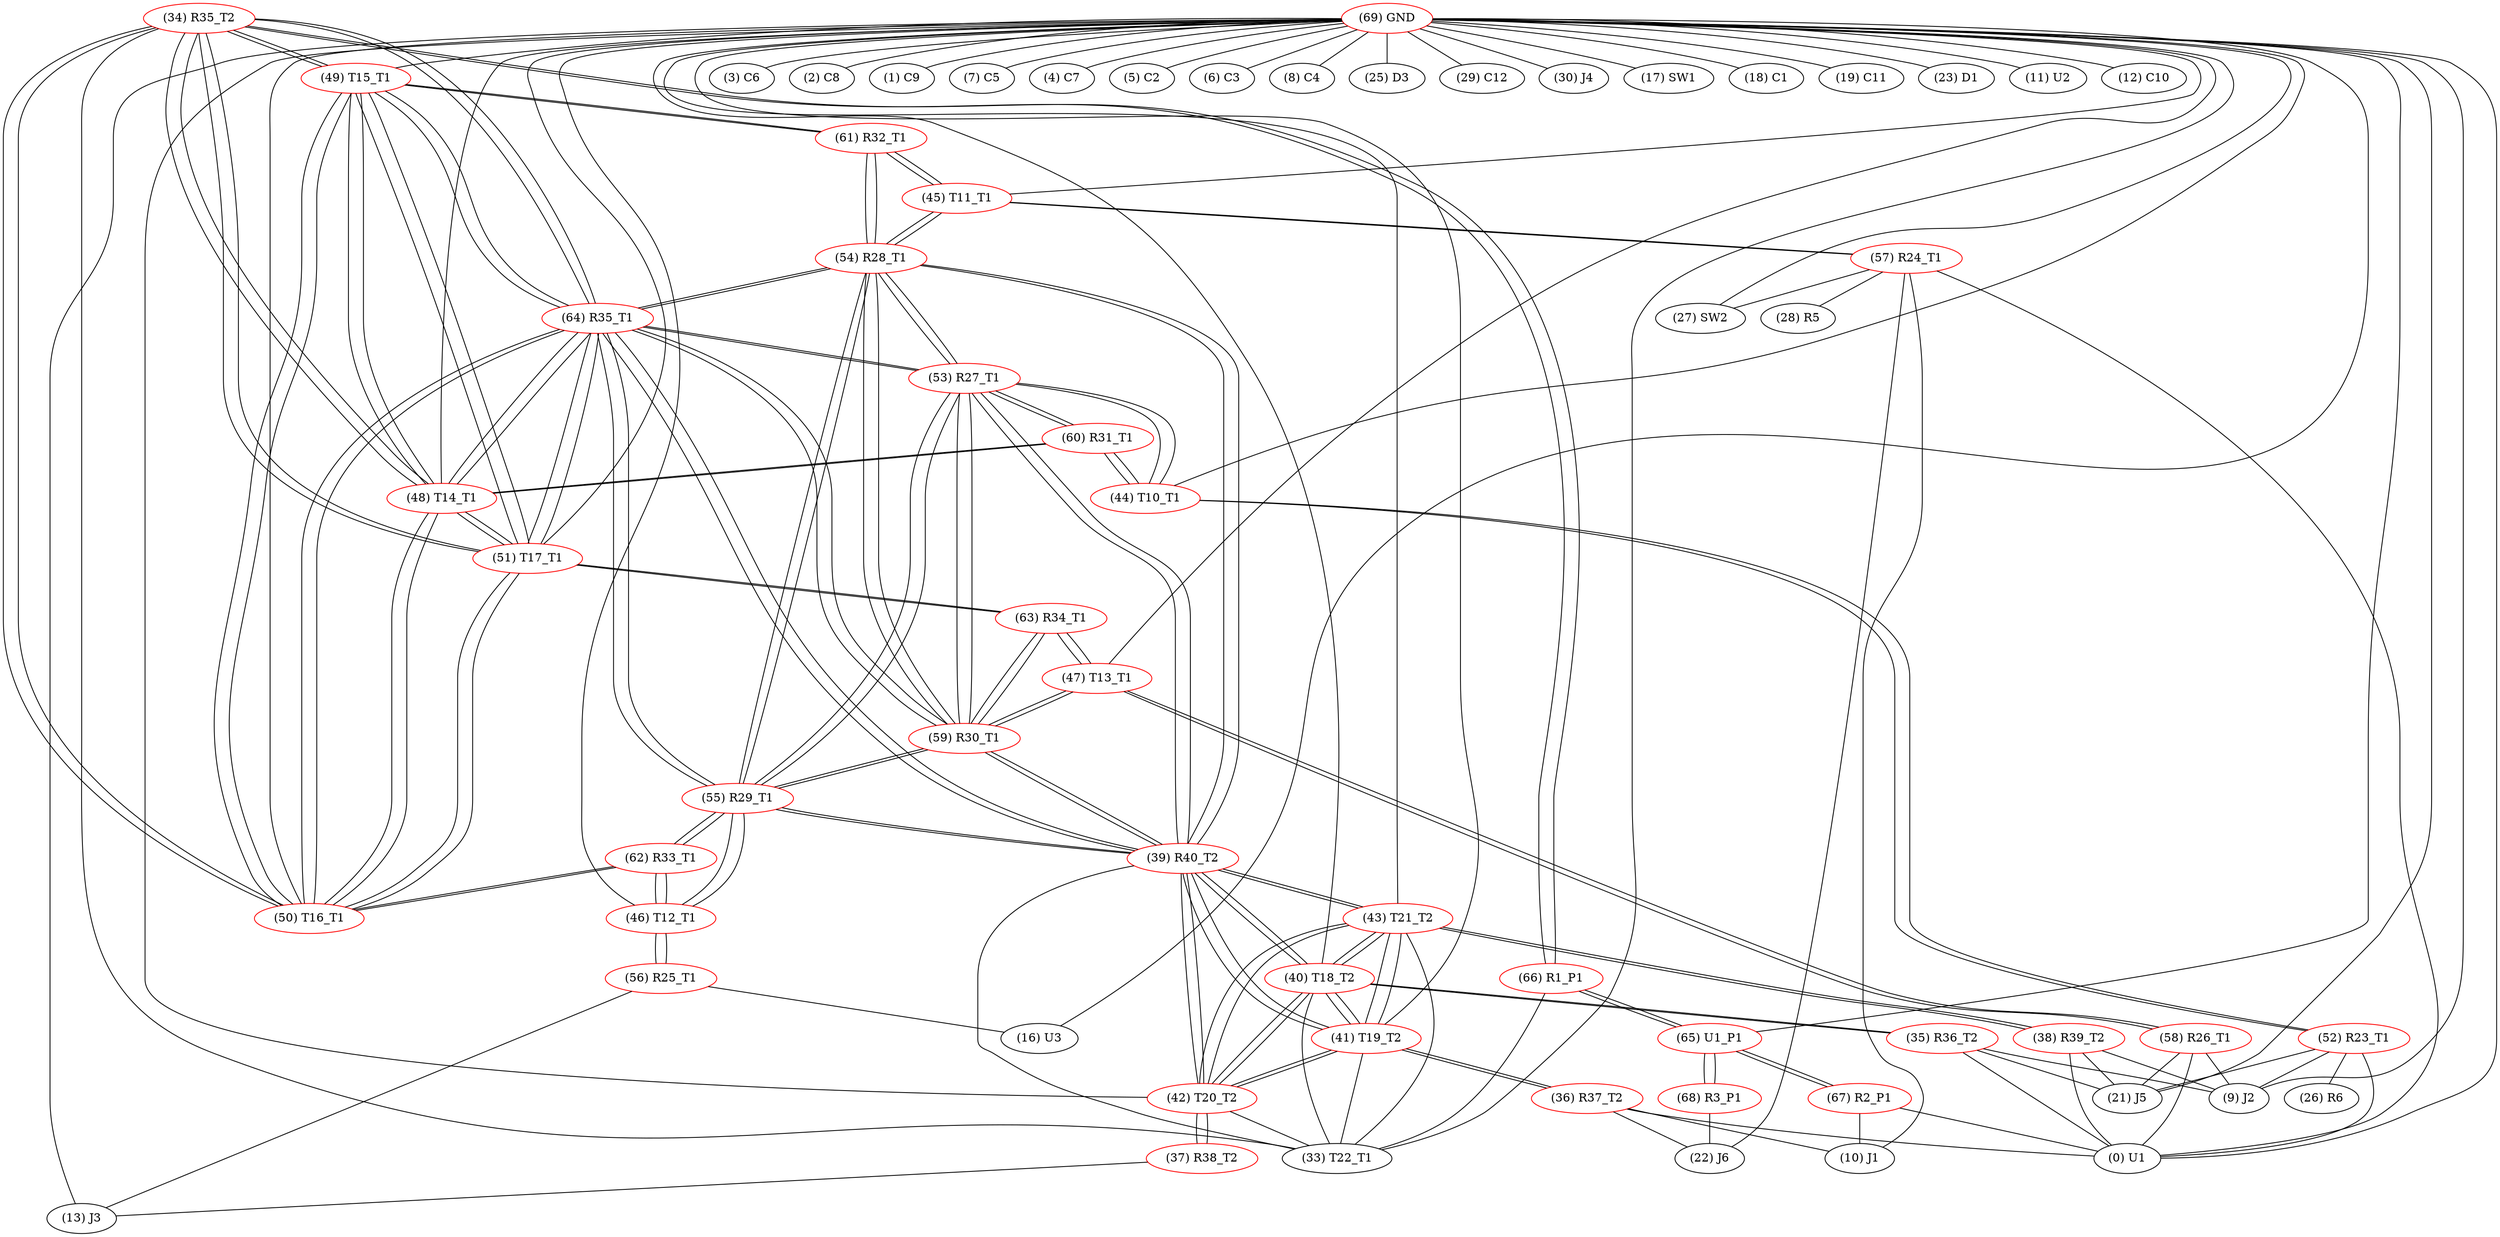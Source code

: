 graph {
	34 [label="(34) R35_T2" color=red]
	49 [label="(49) T15_T1"]
	50 [label="(50) T16_T1"]
	48 [label="(48) T14_T1"]
	51 [label="(51) T17_T1"]
	64 [label="(64) R35_T1"]
	66 [label="(66) R1_P1"]
	33 [label="(33) T22_T1"]
	35 [label="(35) R36_T2" color=red]
	9 [label="(9) J2"]
	21 [label="(21) J5"]
	0 [label="(0) U1"]
	40 [label="(40) T18_T2"]
	36 [label="(36) R37_T2" color=red]
	0 [label="(0) U1"]
	22 [label="(22) J6"]
	10 [label="(10) J1"]
	41 [label="(41) T19_T2"]
	37 [label="(37) R38_T2" color=red]
	13 [label="(13) J3"]
	42 [label="(42) T20_T2"]
	38 [label="(38) R39_T2" color=red]
	9 [label="(9) J2"]
	0 [label="(0) U1"]
	21 [label="(21) J5"]
	43 [label="(43) T21_T2"]
	39 [label="(39) R40_T2" color=red]
	41 [label="(41) T19_T2"]
	42 [label="(42) T20_T2"]
	43 [label="(43) T21_T2"]
	33 [label="(33) T22_T1"]
	40 [label="(40) T18_T2"]
	55 [label="(55) R29_T1"]
	54 [label="(54) R28_T1"]
	59 [label="(59) R30_T1"]
	53 [label="(53) R27_T1"]
	64 [label="(64) R35_T1"]
	40 [label="(40) T18_T2" color=red]
	41 [label="(41) T19_T2"]
	42 [label="(42) T20_T2"]
	43 [label="(43) T21_T2"]
	33 [label="(33) T22_T1"]
	39 [label="(39) R40_T2"]
	35 [label="(35) R36_T2"]
	41 [label="(41) T19_T2" color=red]
	42 [label="(42) T20_T2"]
	43 [label="(43) T21_T2"]
	33 [label="(33) T22_T1"]
	40 [label="(40) T18_T2"]
	39 [label="(39) R40_T2"]
	36 [label="(36) R37_T2"]
	42 [label="(42) T20_T2" color=red]
	41 [label="(41) T19_T2"]
	43 [label="(43) T21_T2"]
	33 [label="(33) T22_T1"]
	40 [label="(40) T18_T2"]
	39 [label="(39) R40_T2"]
	37 [label="(37) R38_T2"]
	43 [label="(43) T21_T2" color=red]
	41 [label="(41) T19_T2"]
	42 [label="(42) T20_T2"]
	33 [label="(33) T22_T1"]
	40 [label="(40) T18_T2"]
	39 [label="(39) R40_T2"]
	38 [label="(38) R39_T2"]
	44 [label="(44) T10_T1" color=red]
	52 [label="(52) R23_T1"]
	53 [label="(53) R27_T1"]
	60 [label="(60) R31_T1"]
	45 [label="(45) T11_T1" color=red]
	57 [label="(57) R24_T1"]
	61 [label="(61) R32_T1"]
	54 [label="(54) R28_T1"]
	46 [label="(46) T12_T1" color=red]
	62 [label="(62) R33_T1"]
	55 [label="(55) R29_T1"]
	56 [label="(56) R25_T1"]
	47 [label="(47) T13_T1" color=red]
	59 [label="(59) R30_T1"]
	63 [label="(63) R34_T1"]
	58 [label="(58) R26_T1"]
	48 [label="(48) T14_T1" color=red]
	49 [label="(49) T15_T1"]
	50 [label="(50) T16_T1"]
	51 [label="(51) T17_T1"]
	34 [label="(34) R35_T2"]
	64 [label="(64) R35_T1"]
	60 [label="(60) R31_T1"]
	49 [label="(49) T15_T1" color=red]
	50 [label="(50) T16_T1"]
	48 [label="(48) T14_T1"]
	51 [label="(51) T17_T1"]
	34 [label="(34) R35_T2"]
	64 [label="(64) R35_T1"]
	61 [label="(61) R32_T1"]
	50 [label="(50) T16_T1" color=red]
	49 [label="(49) T15_T1"]
	48 [label="(48) T14_T1"]
	51 [label="(51) T17_T1"]
	34 [label="(34) R35_T2"]
	64 [label="(64) R35_T1"]
	62 [label="(62) R33_T1"]
	51 [label="(51) T17_T1" color=red]
	49 [label="(49) T15_T1"]
	50 [label="(50) T16_T1"]
	48 [label="(48) T14_T1"]
	34 [label="(34) R35_T2"]
	64 [label="(64) R35_T1"]
	63 [label="(63) R34_T1"]
	52 [label="(52) R23_T1" color=red]
	9 [label="(9) J2"]
	0 [label="(0) U1"]
	21 [label="(21) J5"]
	26 [label="(26) R6"]
	44 [label="(44) T10_T1"]
	53 [label="(53) R27_T1" color=red]
	39 [label="(39) R40_T2"]
	55 [label="(55) R29_T1"]
	54 [label="(54) R28_T1"]
	59 [label="(59) R30_T1"]
	64 [label="(64) R35_T1"]
	44 [label="(44) T10_T1"]
	60 [label="(60) R31_T1"]
	54 [label="(54) R28_T1" color=red]
	39 [label="(39) R40_T2"]
	55 [label="(55) R29_T1"]
	59 [label="(59) R30_T1"]
	53 [label="(53) R27_T1"]
	64 [label="(64) R35_T1"]
	61 [label="(61) R32_T1"]
	45 [label="(45) T11_T1"]
	55 [label="(55) R29_T1" color=red]
	39 [label="(39) R40_T2"]
	54 [label="(54) R28_T1"]
	59 [label="(59) R30_T1"]
	53 [label="(53) R27_T1"]
	64 [label="(64) R35_T1"]
	62 [label="(62) R33_T1"]
	46 [label="(46) T12_T1"]
	56 [label="(56) R25_T1" color=red]
	16 [label="(16) U3"]
	13 [label="(13) J3"]
	46 [label="(46) T12_T1"]
	57 [label="(57) R24_T1" color=red]
	10 [label="(10) J1"]
	28 [label="(28) R5"]
	0 [label="(0) U1"]
	22 [label="(22) J6"]
	27 [label="(27) SW2"]
	45 [label="(45) T11_T1"]
	58 [label="(58) R26_T1" color=red]
	9 [label="(9) J2"]
	21 [label="(21) J5"]
	0 [label="(0) U1"]
	47 [label="(47) T13_T1"]
	59 [label="(59) R30_T1" color=red]
	39 [label="(39) R40_T2"]
	55 [label="(55) R29_T1"]
	54 [label="(54) R28_T1"]
	53 [label="(53) R27_T1"]
	64 [label="(64) R35_T1"]
	63 [label="(63) R34_T1"]
	47 [label="(47) T13_T1"]
	60 [label="(60) R31_T1" color=red]
	53 [label="(53) R27_T1"]
	44 [label="(44) T10_T1"]
	48 [label="(48) T14_T1"]
	61 [label="(61) R32_T1" color=red]
	49 [label="(49) T15_T1"]
	45 [label="(45) T11_T1"]
	54 [label="(54) R28_T1"]
	62 [label="(62) R33_T1" color=red]
	50 [label="(50) T16_T1"]
	46 [label="(46) T12_T1"]
	55 [label="(55) R29_T1"]
	63 [label="(63) R34_T1" color=red]
	51 [label="(51) T17_T1"]
	59 [label="(59) R30_T1"]
	47 [label="(47) T13_T1"]
	64 [label="(64) R35_T1" color=red]
	49 [label="(49) T15_T1"]
	50 [label="(50) T16_T1"]
	48 [label="(48) T14_T1"]
	51 [label="(51) T17_T1"]
	34 [label="(34) R35_T2"]
	39 [label="(39) R40_T2"]
	55 [label="(55) R29_T1"]
	54 [label="(54) R28_T1"]
	59 [label="(59) R30_T1"]
	53 [label="(53) R27_T1"]
	65 [label="(65) U1_P1" color=red]
	68 [label="(68) R3_P1"]
	67 [label="(67) R2_P1"]
	66 [label="(66) R1_P1"]
	66 [label="(66) R1_P1" color=red]
	33 [label="(33) T22_T1"]
	34 [label="(34) R35_T2"]
	65 [label="(65) U1_P1"]
	67 [label="(67) R2_P1" color=red]
	10 [label="(10) J1"]
	0 [label="(0) U1"]
	65 [label="(65) U1_P1"]
	68 [label="(68) R3_P1" color=red]
	22 [label="(22) J6"]
	65 [label="(65) U1_P1"]
	69 [label="(69) GND" color=red]
	3 [label="(3) C6"]
	2 [label="(2) C8"]
	1 [label="(1) C9"]
	21 [label="(21) J5"]
	7 [label="(7) C5"]
	0 [label="(0) U1"]
	4 [label="(4) C7"]
	5 [label="(5) C2"]
	6 [label="(6) C3"]
	8 [label="(8) C4"]
	25 [label="(25) D3"]
	29 [label="(29) C12"]
	30 [label="(30) J4"]
	17 [label="(17) SW1"]
	18 [label="(18) C1"]
	19 [label="(19) C11"]
	9 [label="(9) J2"]
	27 [label="(27) SW2"]
	23 [label="(23) D1"]
	13 [label="(13) J3"]
	11 [label="(11) U2"]
	16 [label="(16) U3"]
	12 [label="(12) C10"]
	47 [label="(47) T13_T1"]
	40 [label="(40) T18_T2"]
	41 [label="(41) T19_T2"]
	46 [label="(46) T12_T1"]
	49 [label="(49) T15_T1"]
	48 [label="(48) T14_T1"]
	42 [label="(42) T20_T2"]
	43 [label="(43) T21_T2"]
	45 [label="(45) T11_T1"]
	44 [label="(44) T10_T1"]
	33 [label="(33) T22_T1"]
	50 [label="(50) T16_T1"]
	51 [label="(51) T17_T1"]
	65 [label="(65) U1_P1"]
	34 -- 49
	34 -- 50
	34 -- 48
	34 -- 51
	34 -- 64
	34 -- 66
	34 -- 33
	35 -- 9
	35 -- 21
	35 -- 0
	35 -- 40
	36 -- 0
	36 -- 22
	36 -- 10
	36 -- 41
	37 -- 13
	37 -- 42
	38 -- 9
	38 -- 0
	38 -- 21
	38 -- 43
	39 -- 41
	39 -- 42
	39 -- 43
	39 -- 33
	39 -- 40
	39 -- 55
	39 -- 54
	39 -- 59
	39 -- 53
	39 -- 64
	40 -- 41
	40 -- 42
	40 -- 43
	40 -- 33
	40 -- 39
	40 -- 35
	41 -- 42
	41 -- 43
	41 -- 33
	41 -- 40
	41 -- 39
	41 -- 36
	42 -- 41
	42 -- 43
	42 -- 33
	42 -- 40
	42 -- 39
	42 -- 37
	43 -- 41
	43 -- 42
	43 -- 33
	43 -- 40
	43 -- 39
	43 -- 38
	44 -- 52
	44 -- 53
	44 -- 60
	45 -- 57
	45 -- 61
	45 -- 54
	46 -- 62
	46 -- 55
	46 -- 56
	47 -- 59
	47 -- 63
	47 -- 58
	48 -- 49
	48 -- 50
	48 -- 51
	48 -- 34
	48 -- 64
	48 -- 60
	49 -- 50
	49 -- 48
	49 -- 51
	49 -- 34
	49 -- 64
	49 -- 61
	50 -- 49
	50 -- 48
	50 -- 51
	50 -- 34
	50 -- 64
	50 -- 62
	51 -- 49
	51 -- 50
	51 -- 48
	51 -- 34
	51 -- 64
	51 -- 63
	52 -- 9
	52 -- 0
	52 -- 21
	52 -- 26
	52 -- 44
	53 -- 39
	53 -- 55
	53 -- 54
	53 -- 59
	53 -- 64
	53 -- 44
	53 -- 60
	54 -- 39
	54 -- 55
	54 -- 59
	54 -- 53
	54 -- 64
	54 -- 61
	54 -- 45
	55 -- 39
	55 -- 54
	55 -- 59
	55 -- 53
	55 -- 64
	55 -- 62
	55 -- 46
	56 -- 16
	56 -- 13
	56 -- 46
	57 -- 10
	57 -- 28
	57 -- 0
	57 -- 22
	57 -- 27
	57 -- 45
	58 -- 9
	58 -- 21
	58 -- 0
	58 -- 47
	59 -- 39
	59 -- 55
	59 -- 54
	59 -- 53
	59 -- 64
	59 -- 63
	59 -- 47
	60 -- 53
	60 -- 44
	60 -- 48
	61 -- 49
	61 -- 45
	61 -- 54
	62 -- 50
	62 -- 46
	62 -- 55
	63 -- 51
	63 -- 59
	63 -- 47
	64 -- 49
	64 -- 50
	64 -- 48
	64 -- 51
	64 -- 34
	64 -- 39
	64 -- 55
	64 -- 54
	64 -- 59
	64 -- 53
	65 -- 68
	65 -- 67
	65 -- 66
	66 -- 33
	66 -- 34
	66 -- 65
	67 -- 10
	67 -- 0
	67 -- 65
	68 -- 22
	68 -- 65
	69 -- 3
	69 -- 2
	69 -- 1
	69 -- 21
	69 -- 7
	69 -- 0
	69 -- 4
	69 -- 5
	69 -- 6
	69 -- 8
	69 -- 25
	69 -- 29
	69 -- 30
	69 -- 17
	69 -- 18
	69 -- 19
	69 -- 9
	69 -- 27
	69 -- 23
	69 -- 13
	69 -- 11
	69 -- 16
	69 -- 12
	69 -- 47
	69 -- 40
	69 -- 41
	69 -- 46
	69 -- 49
	69 -- 48
	69 -- 42
	69 -- 43
	69 -- 45
	69 -- 44
	69 -- 33
	69 -- 50
	69 -- 51
	69 -- 65
}